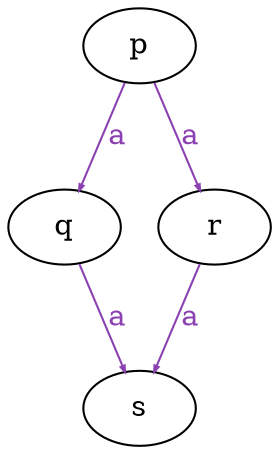 digraph G {
  edge[arrowsize=0.3];

  edge[
    label="a",
    color="#8b41b1",
    fontcolor="#8b41b1",
  ];
  p -> q;
  p -> r;
  q -> s;
  r -> s;
}
